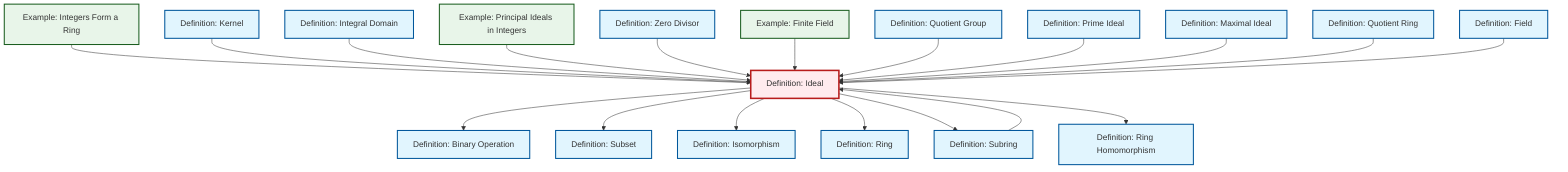 graph TD
    classDef definition fill:#e1f5fe,stroke:#01579b,stroke-width:2px
    classDef theorem fill:#f3e5f5,stroke:#4a148c,stroke-width:2px
    classDef axiom fill:#fff3e0,stroke:#e65100,stroke-width:2px
    classDef example fill:#e8f5e9,stroke:#1b5e20,stroke-width:2px
    classDef current fill:#ffebee,stroke:#b71c1c,stroke-width:3px
    def-quotient-group["Definition: Quotient Group"]:::definition
    ex-principal-ideal["Example: Principal Ideals in Integers"]:::example
    def-ring-homomorphism["Definition: Ring Homomorphism"]:::definition
    def-prime-ideal["Definition: Prime Ideal"]:::definition
    def-ring["Definition: Ring"]:::definition
    def-kernel["Definition: Kernel"]:::definition
    def-maximal-ideal["Definition: Maximal Ideal"]:::definition
    def-subring["Definition: Subring"]:::definition
    def-zero-divisor["Definition: Zero Divisor"]:::definition
    def-ideal["Definition: Ideal"]:::definition
    def-subset["Definition: Subset"]:::definition
    ex-finite-field["Example: Finite Field"]:::example
    def-quotient-ring["Definition: Quotient Ring"]:::definition
    ex-integers-ring["Example: Integers Form a Ring"]:::example
    def-binary-operation["Definition: Binary Operation"]:::definition
    def-integral-domain["Definition: Integral Domain"]:::definition
    def-isomorphism["Definition: Isomorphism"]:::definition
    def-field["Definition: Field"]:::definition
    def-ideal --> def-binary-operation
    ex-integers-ring --> def-ideal
    def-kernel --> def-ideal
    def-ideal --> def-subset
    def-integral-domain --> def-ideal
    def-ideal --> def-isomorphism
    ex-principal-ideal --> def-ideal
    def-ideal --> def-ring
    def-ideal --> def-subring
    def-zero-divisor --> def-ideal
    ex-finite-field --> def-ideal
    def-quotient-group --> def-ideal
    def-ideal --> def-ring-homomorphism
    def-prime-ideal --> def-ideal
    def-subring --> def-ideal
    def-maximal-ideal --> def-ideal
    def-quotient-ring --> def-ideal
    def-field --> def-ideal
    class def-ideal current